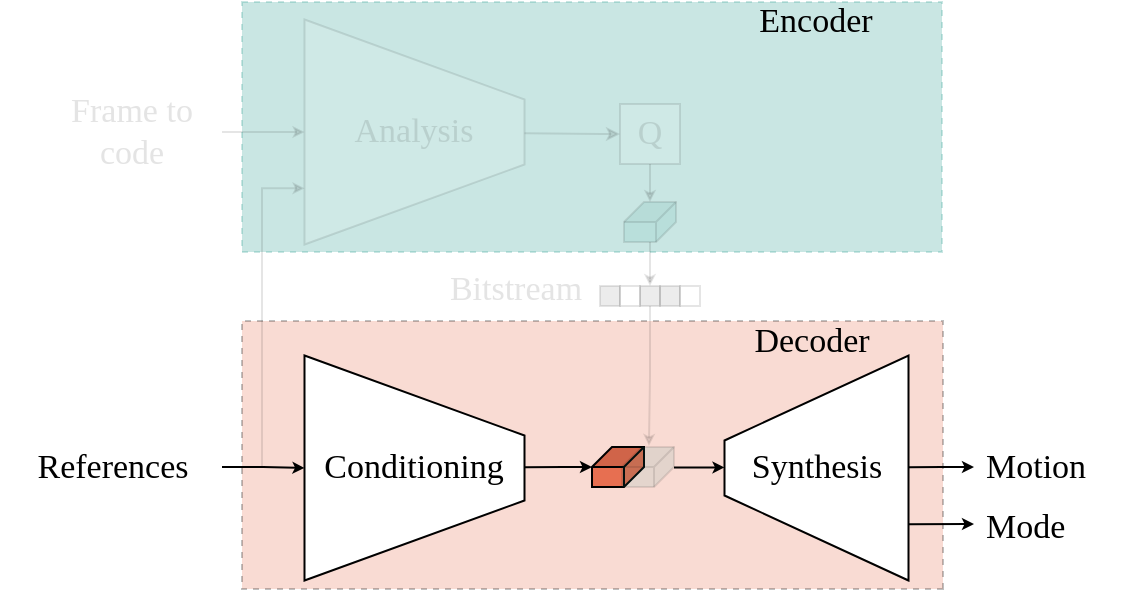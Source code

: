 <mxfile version="15.6.8" type="device"><diagram id="x5nyCVbzvxj87RiHNM_N" name="Page-1"><mxGraphModel dx="1426" dy="1835" grid="1" gridSize="10" guides="1" tooltips="1" connect="1" arrows="1" fold="1" page="1" pageScale="1" pageWidth="827" pageHeight="1169" math="1" shadow="0"><root><mxCell id="0"/><mxCell id="1" parent="0"/><mxCell id="dVJc-ff-XaMUtBizI61V-1" value="" style="rounded=0;whiteSpace=wrap;html=1;fontFamily=Raleway;fontSize=17;strokeWidth=1;dashed=1;opacity=25;perimeterSpacing=0;rotation=-180;strokeColor=default;fillColor=#E76F51;fontStyle=0;fontColor=default;labelBackgroundColor=default;" parent="1" vertex="1"><mxGeometry x="200" y="89.5" width="350.5" height="134" as="geometry"/></mxCell><mxCell id="FuKukY_1CJBOPl5QWAVC-3" value="" style="shape=cube;whiteSpace=wrap;html=1;boundedLbl=1;backgroundOutline=1;darkOpacity=0.05;darkOpacity2=0.1;size=10;direction=south;perimeterSpacing=0;shadow=0;sketch=0;strokeWidth=1;fillColor=#E76F51;fontStyle=0" parent="1" vertex="1"><mxGeometry x="375" y="152.5" width="26" height="20" as="geometry"/></mxCell><mxCell id="FuKukY_1CJBOPl5QWAVC-4" style="edgeStyle=orthogonalEdgeStyle;rounded=0;orthogonalLoop=1;jettySize=auto;html=1;fontSize=21;endSize=3;strokeWidth=1;fontStyle=0;entryX=0;entryY=0;entryDx=10;entryDy=26.0;entryPerimeter=0;" parent="1" source="FuKukY_1CJBOPl5QWAVC-5" target="FuKukY_1CJBOPl5QWAVC-3" edge="1"><mxGeometry relative="1" as="geometry"><Array as="points"><mxPoint x="361" y="163"/></Array><mxPoint x="350" y="163" as="targetPoint"/></mxGeometry></mxCell><mxCell id="FuKukY_1CJBOPl5QWAVC-5" value="&lt;span style=&quot;font-size: 17px&quot;&gt;&lt;font style=&quot;font-size: 17px&quot; face=&quot;Raleway&quot;&gt;Conditioning&lt;/font&gt;&lt;/span&gt;" style="shape=trapezoid;perimeter=trapezoidPerimeter;whiteSpace=wrap;html=1;fixedSize=1;rotation=90;horizontal=0;fontSize=17;size=40;strokeWidth=1;fontStyle=0" parent="1" vertex="1"><mxGeometry x="230" y="108" width="112.5" height="110" as="geometry"/></mxCell><mxCell id="dVJc-ff-XaMUtBizI61V-3" value="" style="rounded=0;whiteSpace=wrap;html=1;fontFamily=Raleway;fontSize=17;strokeColor=#2A9D8F;strokeWidth=1;dashed=1;fillColor=#2A9D8F;opacity=25;perimeterSpacing=0;fontStyle=0;fontColor=default;" parent="1" vertex="1"><mxGeometry x="200" y="-70" width="350" height="125" as="geometry"/></mxCell><mxCell id="dVJc-ff-XaMUtBizI61V-5" style="edgeStyle=orthogonalEdgeStyle;rounded=0;orthogonalLoop=1;jettySize=auto;html=1;entryX=0;entryY=0.5;entryDx=0;entryDy=0;fontSize=17;strokeWidth=1;endSize=4;fontStyle=0;opacity=10;textOpacity=10;" parent="1" source="dVJc-ff-XaMUtBizI61V-6" target="dVJc-ff-XaMUtBizI61V-10" edge="1"><mxGeometry relative="1" as="geometry"><Array as="points"><mxPoint x="380" y="-4"/></Array></mxGeometry></mxCell><mxCell id="wRGdmiUi9rNJZTB1oLYi-3" style="edgeStyle=orthogonalEdgeStyle;rounded=0;orthogonalLoop=1;jettySize=auto;html=1;fontFamily=Raleway;exitX=1;exitY=0.5;exitDx=0;exitDy=0;endSize=3;strokeColor=default;labelBackgroundColor=default;fontColor=default;opacity=10;textOpacity=10;" parent="1" source="dVJc-ff-XaMUtBizI61V-114" target="dVJc-ff-XaMUtBizI61V-6" edge="1"><mxGeometry relative="1" as="geometry"/></mxCell><mxCell id="dVJc-ff-XaMUtBizI61V-6" value="&lt;span style=&quot;font-size: 17px;&quot;&gt;&lt;font style=&quot;font-size: 17px;&quot; face=&quot;Raleway&quot;&gt;Analysis&lt;/font&gt;&lt;/span&gt;" style="shape=trapezoid;perimeter=trapezoidPerimeter;whiteSpace=wrap;html=1;fixedSize=1;rotation=90;horizontal=0;fontSize=17;size=40;strokeWidth=1;fontStyle=0;opacity=10;textOpacity=10;" parent="1" vertex="1"><mxGeometry x="230" y="-60" width="112.5" height="110" as="geometry"/></mxCell><mxCell id="dVJc-ff-XaMUtBizI61V-30" style="edgeStyle=orthogonalEdgeStyle;rounded=0;orthogonalLoop=1;jettySize=auto;html=1;entryX=0;entryY=0.5;entryDx=0;entryDy=0;strokeWidth=1;endSize=3;fontStyle=0;strokeColor=default;labelBackgroundColor=default;fontColor=default;" parent="1" source="dVJc-ff-XaMUtBizI61V-8" edge="1"><mxGeometry relative="1" as="geometry"><Array as="points"><mxPoint x="550" y="163"/></Array><mxPoint x="566" y="162.5" as="targetPoint"/></mxGeometry></mxCell><mxCell id="-Os-trmazJdgMfm5-Dlh-6" style="edgeStyle=orthogonalEdgeStyle;rounded=0;orthogonalLoop=1;jettySize=auto;html=1;exitX=0.25;exitY=1;exitDx=0;exitDy=0;labelBackgroundColor=default;fontSize=17;fontColor=default;endSize=3;strokeColor=default;" parent="1" source="dVJc-ff-XaMUtBizI61V-8" edge="1"><mxGeometry relative="1" as="geometry"><mxPoint x="566" y="191" as="targetPoint"/><Array as="points"><mxPoint x="533" y="191"/><mxPoint x="533" y="191"/></Array></mxGeometry></mxCell><mxCell id="dVJc-ff-XaMUtBizI61V-8" value="&lt;span style=&quot;font-size: 17px&quot;&gt;&lt;font style=&quot;font-size: 17px&quot; face=&quot;Raleway&quot;&gt;Synthesis&lt;/font&gt;&lt;/span&gt;" style="shape=trapezoid;perimeter=trapezoidPerimeter;html=1;fixedSize=1;rotation=90;horizontal=0;fontSize=17;size=42.5;strokeWidth=1;direction=west;labelBackgroundColor=#ffffff;fontStyle=0" parent="1" vertex="1"><mxGeometry x="431" y="117" width="112.5" height="92" as="geometry"/></mxCell><mxCell id="dVJc-ff-XaMUtBizI61V-88" style="edgeStyle=orthogonalEdgeStyle;rounded=0;orthogonalLoop=1;jettySize=auto;html=1;fontSize=21;endSize=3;strokeWidth=1;fontStyle=0;opacity=10;textOpacity=10;" parent="1" source="dVJc-ff-XaMUtBizI61V-10" target="dVJc-ff-XaMUtBizI61V-78" edge="1"><mxGeometry relative="1" as="geometry"><mxPoint x="381" y="-5" as="targetPoint"/><Array as="points"><mxPoint x="391" y="-5"/><mxPoint x="391" y="-5"/></Array></mxGeometry></mxCell><mxCell id="dVJc-ff-XaMUtBizI61V-10" value="Q" style="rounded=0;whiteSpace=wrap;html=1;fontSize=17;fontFamily=Raleway;spacing=0;fontStyle=0;strokeWidth=1;opacity=10;textOpacity=10;" parent="1" vertex="1"><mxGeometry x="389" y="-19" width="30" height="30" as="geometry"/></mxCell><mxCell id="dVJc-ff-XaMUtBizI61V-11" value="" style="group;fontStyle=0;strokeWidth=1;opacity=10;textOpacity=10;" parent="1" vertex="1" connectable="0"><mxGeometry x="379" y="72" width="50" height="10" as="geometry"/></mxCell><mxCell id="dVJc-ff-XaMUtBizI61V-12" value="" style="rounded=0;whiteSpace=wrap;html=1;fontSize=17;fillColor=#454545;strokeWidth=1;fontStyle=0;opacity=10;textOpacity=10;" parent="dVJc-ff-XaMUtBizI61V-11" vertex="1"><mxGeometry width="10" height="10" as="geometry"/></mxCell><mxCell id="dVJc-ff-XaMUtBizI61V-13" value="" style="rounded=0;whiteSpace=wrap;html=1;fontSize=17;strokeWidth=1;fontStyle=0;opacity=10;textOpacity=10;" parent="dVJc-ff-XaMUtBizI61V-11" vertex="1"><mxGeometry x="10" width="10" height="10" as="geometry"/></mxCell><mxCell id="dVJc-ff-XaMUtBizI61V-14" value="" style="rounded=0;whiteSpace=wrap;html=1;fontSize=17;fillColor=#454545;strokeWidth=1;fontStyle=0;opacity=10;textOpacity=10;" parent="dVJc-ff-XaMUtBizI61V-11" vertex="1"><mxGeometry x="20" width="10" height="10" as="geometry"/></mxCell><mxCell id="dVJc-ff-XaMUtBizI61V-15" value="" style="rounded=0;whiteSpace=wrap;html=1;fontSize=17;fillColor=#454545;strokeWidth=1;fontStyle=0;opacity=10;textOpacity=10;" parent="dVJc-ff-XaMUtBizI61V-11" vertex="1"><mxGeometry x="30" width="10" height="10" as="geometry"/></mxCell><mxCell id="dVJc-ff-XaMUtBizI61V-16" value="" style="rounded=0;whiteSpace=wrap;html=1;fontSize=17;strokeWidth=1;fontStyle=0;opacity=10;textOpacity=10;" parent="dVJc-ff-XaMUtBizI61V-11" vertex="1"><mxGeometry x="40" width="10" height="10" as="geometry"/></mxCell><mxCell id="dVJc-ff-XaMUtBizI61V-89" style="edgeStyle=orthogonalEdgeStyle;rounded=0;orthogonalLoop=1;jettySize=auto;html=1;entryX=0.5;entryY=0;entryDx=0;entryDy=0;fontSize=21;endSize=3;strokeWidth=1;fontStyle=0;opacity=10;textOpacity=10;" parent="1" source="dVJc-ff-XaMUtBizI61V-78" target="dVJc-ff-XaMUtBizI61V-14" edge="1"><mxGeometry relative="1" as="geometry"/></mxCell><mxCell id="dVJc-ff-XaMUtBizI61V-78" value="" style="shape=cube;whiteSpace=wrap;html=1;boundedLbl=1;backgroundOutline=1;darkOpacity=0.05;darkOpacity2=0.1;size=10;direction=south;perimeterSpacing=0;shadow=0;sketch=0;strokeWidth=1;fillColor=#2A9D8F;fontStyle=0;opacity=10;textOpacity=10;" parent="1" vertex="1"><mxGeometry x="391" y="30" width="26" height="20" as="geometry"/></mxCell><mxCell id="dVJc-ff-XaMUtBizI61V-92" style="edgeStyle=orthogonalEdgeStyle;rounded=0;orthogonalLoop=1;jettySize=auto;html=1;fontSize=21;endSize=3;strokeWidth=1;fontStyle=0" parent="1" source="dVJc-ff-XaMUtBizI61V-90" target="dVJc-ff-XaMUtBizI61V-8" edge="1"><mxGeometry relative="1" as="geometry"><Array as="points"><mxPoint x="436" y="163"/><mxPoint x="436" y="163"/></Array></mxGeometry></mxCell><mxCell id="dVJc-ff-XaMUtBizI61V-90" value="" style="shape=cube;whiteSpace=wrap;html=1;boundedLbl=1;backgroundOutline=1;darkOpacity=0.05;darkOpacity2=0.1;size=10;direction=south;perimeterSpacing=0;shadow=0;sketch=0;strokeWidth=1;fillColor=#2A9D8F;fontStyle=0;opacity=10;textOpacity=10;" parent="1" vertex="1"><mxGeometry x="390" y="152.5" width="26" height="20" as="geometry"/></mxCell><mxCell id="dVJc-ff-XaMUtBizI61V-91" style="edgeStyle=orthogonalEdgeStyle;rounded=0;orthogonalLoop=1;jettySize=auto;html=1;entryX=-0.027;entryY=0.482;entryDx=0;entryDy=0;entryPerimeter=0;fontSize=21;endSize=3;strokeWidth=1;fontStyle=0;opacity=10;textOpacity=10;" parent="1" source="dVJc-ff-XaMUtBizI61V-14" target="dVJc-ff-XaMUtBizI61V-90" edge="1"><mxGeometry relative="1" as="geometry"/></mxCell><mxCell id="dVJc-ff-XaMUtBizI61V-114" value="Frame to code" style="text;html=1;strokeColor=none;fillColor=none;align=center;verticalAlign=middle;whiteSpace=wrap;rounded=0;fontFamily=Raleway;fontSize=17;fontStyle=0;strokeWidth=1;direction=east;fontColor=default;opacity=10;textOpacity=10;" parent="1" vertex="1"><mxGeometry x="100" y="-15" width="90" height="20" as="geometry"/></mxCell><mxCell id="FuKukY_1CJBOPl5QWAVC-7" style="edgeStyle=orthogonalEdgeStyle;rounded=0;orthogonalLoop=1;jettySize=auto;html=1;entryX=0.5;entryY=1;entryDx=0;entryDy=0;endSize=3;strokeWidth=1;fontStyle=0" parent="1" source="FuKukY_1CJBOPl5QWAVC-6" target="FuKukY_1CJBOPl5QWAVC-5" edge="1"><mxGeometry relative="1" as="geometry"/></mxCell><mxCell id="80aB3l5eEtsMlgRS_nt9-2" style="edgeStyle=orthogonalEdgeStyle;rounded=0;orthogonalLoop=1;jettySize=auto;html=1;entryX=0.75;entryY=1;entryDx=0;entryDy=0;strokeWidth=1;exitX=1;exitY=0.5;exitDx=0;exitDy=0;endSize=3;strokeColor=default;labelBackgroundColor=default;fontColor=default;opacity=10;" parent="1" source="FuKukY_1CJBOPl5QWAVC-6" target="dVJc-ff-XaMUtBizI61V-6" edge="1"><mxGeometry relative="1" as="geometry"><Array as="points"><mxPoint x="210" y="162"/><mxPoint x="210" y="23"/></Array></mxGeometry></mxCell><mxCell id="FuKukY_1CJBOPl5QWAVC-6" value="References" style="text;html=1;strokeColor=none;fillColor=none;align=center;verticalAlign=middle;whiteSpace=wrap;rounded=0;fontFamily=Raleway;fontSize=17;strokeWidth=1;fontStyle=0" parent="1" vertex="1"><mxGeometry x="79.5" y="152.5" width="110.5" height="20" as="geometry"/></mxCell><mxCell id="80aB3l5eEtsMlgRS_nt9-1" value="&lt;font style=&quot;font-size: 17px&quot; face=&quot;Raleway&quot;&gt;Motion &lt;br&gt;&lt;/font&gt;" style="text;html=1;strokeColor=none;fillColor=none;align=left;verticalAlign=middle;whiteSpace=wrap;rounded=0;labelBackgroundColor=none;fontSize=21;opacity=25;fontStyle=0;strokeWidth=1;fontColor=default;" parent="1" vertex="1"><mxGeometry x="570.25" y="147.5" width="80" height="25" as="geometry"/></mxCell><mxCell id="-Os-trmazJdgMfm5-Dlh-7" value="&lt;font style=&quot;font-size: 17px&quot; face=&quot;Raleway&quot;&gt;Mode&lt;br&gt;&lt;/font&gt;" style="text;html=1;strokeColor=none;fillColor=none;align=left;verticalAlign=middle;whiteSpace=wrap;rounded=0;labelBackgroundColor=none;fontSize=21;opacity=25;fontStyle=0;strokeWidth=1;fontColor=default;" parent="1" vertex="1"><mxGeometry x="570.25" y="177.5" width="60" height="25" as="geometry"/></mxCell><mxCell id="l6698L95F4J_eY8w-VEJ-1" value="Encoder" style="text;html=1;strokeColor=none;fillColor=none;align=center;verticalAlign=middle;whiteSpace=wrap;rounded=0;fontFamily=Raleway;fontSize=17;fontStyle=0;strokeWidth=1;direction=east;fontColor=default;" parent="1" vertex="1"><mxGeometry x="442.25" y="-70" width="90" height="20" as="geometry"/></mxCell><mxCell id="l6698L95F4J_eY8w-VEJ-2" value="Decoder" style="text;html=1;strokeColor=none;fillColor=none;align=center;verticalAlign=middle;whiteSpace=wrap;rounded=0;fontFamily=Raleway;fontSize=17;fontStyle=0;strokeWidth=1;direction=east;fontColor=default;" parent="1" vertex="1"><mxGeometry x="440" y="89.5" width="90" height="20" as="geometry"/></mxCell><mxCell id="l6698L95F4J_eY8w-VEJ-3" value="Bitstream" style="text;html=1;strokeColor=none;fillColor=none;align=center;verticalAlign=middle;whiteSpace=wrap;rounded=0;fontFamily=Raleway;fontSize=17;fontStyle=0;strokeWidth=1;direction=east;fontColor=default;opacity=10;textOpacity=10;" parent="1" vertex="1"><mxGeometry x="292" y="64" width="90" height="20" as="geometry"/></mxCell></root></mxGraphModel></diagram></mxfile>